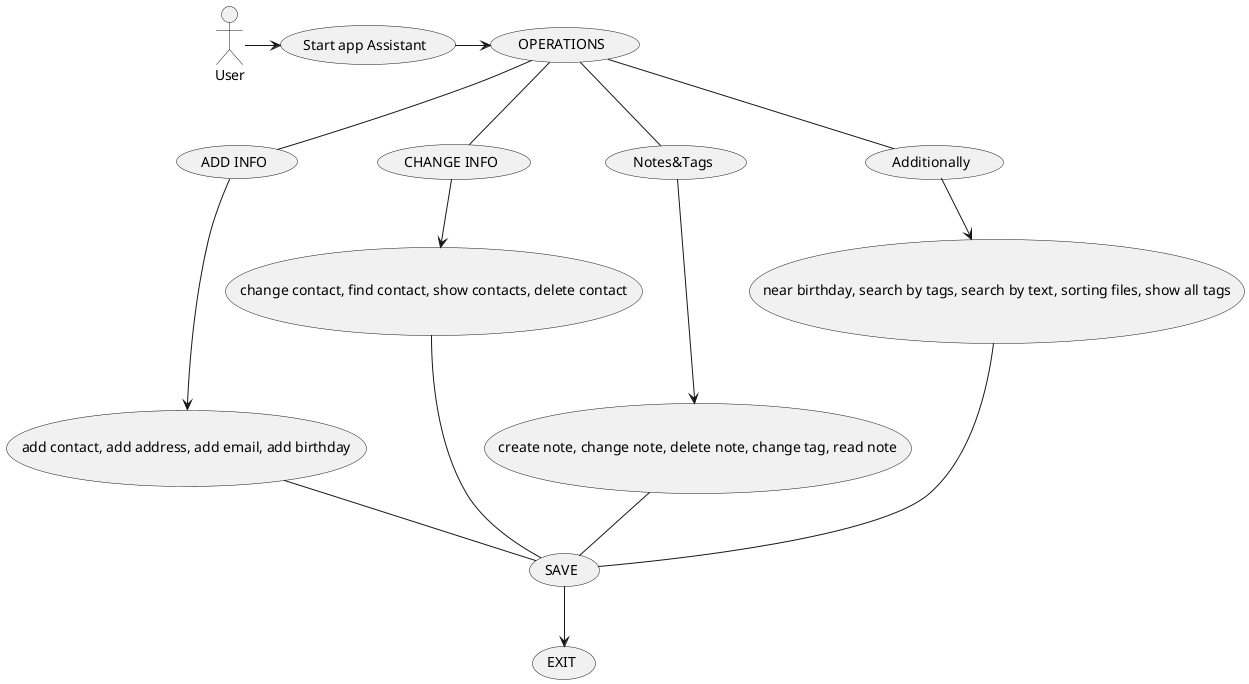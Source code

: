 @startuml

User -> (Start app Assistant)
(Start app Assistant) -> (OPERATIONS)
(OPERATIONS) -- (ADD INFO)
(OPERATIONS) -- (CHANGE INFO)
(OPERATIONS) -- (Notes&Tags)
(OPERATIONS) -- (Additionally)
(ADD INFO) ---> (add contact, add address, add email, add birthday)
(CHANGE INFO) --> (change contact, find contact, show contacts, delete contact)
(Notes&Tags) ---> (create note, change note, delete note, change tag, read note)
(Additionally) --> (near birthday, search by tags, search by text, sorting files, show all tags)
(add contact, add address, add email, add birthday) -- (SAVE)
(change contact, find contact, show contacts, delete contact) -- (SAVE)
(create note, change note, delete note, change tag, read note) -- (SAVE)
(near birthday, search by tags, search by text, sorting files, show all tags) -- (SAVE)
(SAVE) --> (EXIT)

@enduml
